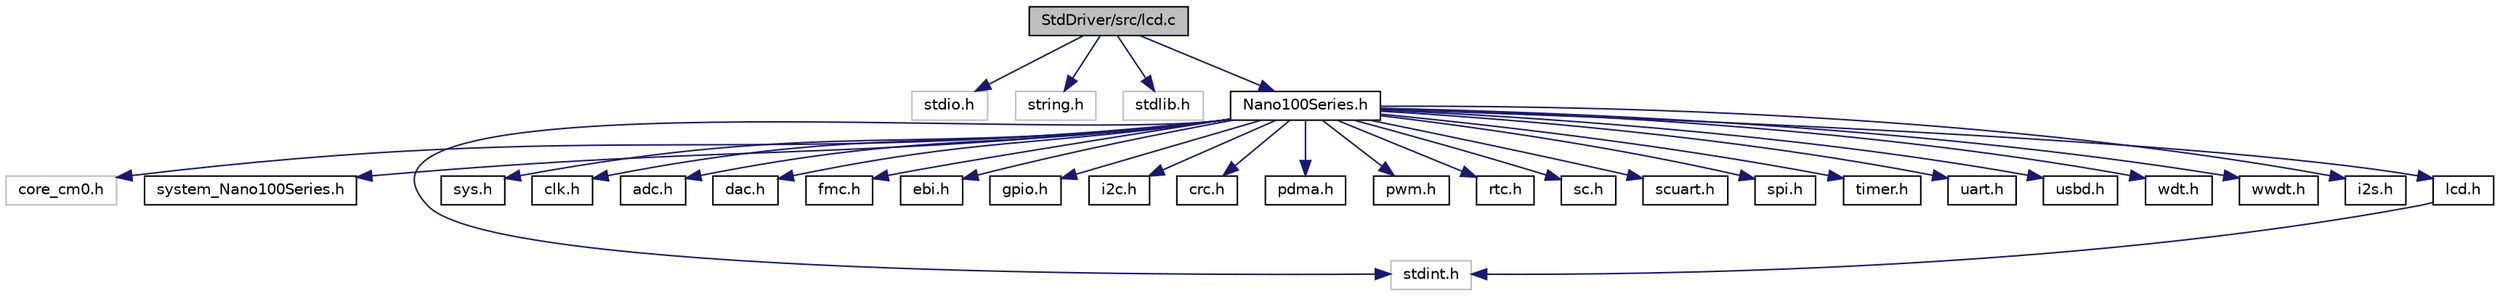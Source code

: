 digraph "StdDriver/src/lcd.c"
{
 // LATEX_PDF_SIZE
  edge [fontname="Helvetica",fontsize="10",labelfontname="Helvetica",labelfontsize="10"];
  node [fontname="Helvetica",fontsize="10",shape=record];
  Node1 [label="StdDriver/src/lcd.c",height=0.2,width=0.4,color="black", fillcolor="grey75", style="filled", fontcolor="black",tooltip="Nano100 series LCD driver header file The LCD driver can directly drives a LCD glass by creating the ..."];
  Node1 -> Node2 [color="midnightblue",fontsize="10",style="solid",fontname="Helvetica"];
  Node2 [label="stdio.h",height=0.2,width=0.4,color="grey75", fillcolor="white", style="filled",tooltip=" "];
  Node1 -> Node3 [color="midnightblue",fontsize="10",style="solid",fontname="Helvetica"];
  Node3 [label="string.h",height=0.2,width=0.4,color="grey75", fillcolor="white", style="filled",tooltip=" "];
  Node1 -> Node4 [color="midnightblue",fontsize="10",style="solid",fontname="Helvetica"];
  Node4 [label="stdlib.h",height=0.2,width=0.4,color="grey75", fillcolor="white", style="filled",tooltip=" "];
  Node1 -> Node5 [color="midnightblue",fontsize="10",style="solid",fontname="Helvetica"];
  Node5 [label="Nano100Series.h",height=0.2,width=0.4,color="black", fillcolor="white", style="filled",URL="$d5/da0/_nano100_series_8h.html",tooltip="Nano100 series peripheral access layer header file. This file contains all the peripheral register's ..."];
  Node5 -> Node6 [color="midnightblue",fontsize="10",style="solid",fontname="Helvetica"];
  Node6 [label="core_cm0.h",height=0.2,width=0.4,color="grey75", fillcolor="white", style="filled",tooltip=" "];
  Node5 -> Node7 [color="midnightblue",fontsize="10",style="solid",fontname="Helvetica"];
  Node7 [label="system_Nano100Series.h",height=0.2,width=0.4,color="black", fillcolor="white", style="filled",URL="$d9/d57/system___nano100_series_8h.html",tooltip="Nano100 series system clock definition file."];
  Node5 -> Node8 [color="midnightblue",fontsize="10",style="solid",fontname="Helvetica"];
  Node8 [label="stdint.h",height=0.2,width=0.4,color="grey75", fillcolor="white", style="filled",tooltip=" "];
  Node5 -> Node9 [color="midnightblue",fontsize="10",style="solid",fontname="Helvetica"];
  Node9 [label="sys.h",height=0.2,width=0.4,color="black", fillcolor="white", style="filled",URL="$d9/d87/sys_8h.html",tooltip="Nano100 Series system control header file."];
  Node5 -> Node10 [color="midnightblue",fontsize="10",style="solid",fontname="Helvetica"];
  Node10 [label="clk.h",height=0.2,width=0.4,color="black", fillcolor="white", style="filled",URL="$d3/d89/clk_8h.html",tooltip="Nano100 series CLK driver header file."];
  Node5 -> Node11 [color="midnightblue",fontsize="10",style="solid",fontname="Helvetica"];
  Node11 [label="adc.h",height=0.2,width=0.4,color="black", fillcolor="white", style="filled",URL="$d7/d19/adc_8h.html",tooltip="NANO100 series ADC driver header file."];
  Node5 -> Node12 [color="midnightblue",fontsize="10",style="solid",fontname="Helvetica"];
  Node12 [label="dac.h",height=0.2,width=0.4,color="black", fillcolor="white", style="filled",URL="$d7/dd9/dac_8h.html",tooltip="NANO100 series DAC driver header file."];
  Node5 -> Node13 [color="midnightblue",fontsize="10",style="solid",fontname="Helvetica"];
  Node13 [label="fmc.h",height=0.2,width=0.4,color="black", fillcolor="white", style="filled",URL="$dc/d00/fmc_8h.html",tooltip="Nano100B Series Flash Memory Controller Driver Header File."];
  Node5 -> Node14 [color="midnightblue",fontsize="10",style="solid",fontname="Helvetica"];
  Node14 [label="ebi.h",height=0.2,width=0.4,color="black", fillcolor="white", style="filled",URL="$da/d96/ebi_8h.html",tooltip="Nano100 Series Flash Memory Controller Driver Header File."];
  Node5 -> Node15 [color="midnightblue",fontsize="10",style="solid",fontname="Helvetica"];
  Node15 [label="gpio.h",height=0.2,width=0.4,color="black", fillcolor="white", style="filled",URL="$d6/d7c/gpio_8h.html",tooltip="Nano100 series GPIO driver header file."];
  Node5 -> Node16 [color="midnightblue",fontsize="10",style="solid",fontname="Helvetica"];
  Node16 [label="i2c.h",height=0.2,width=0.4,color="black", fillcolor="white", style="filled",URL="$d5/daf/i2c_8h.html",tooltip="Nano100 series I2C driver header file."];
  Node5 -> Node17 [color="midnightblue",fontsize="10",style="solid",fontname="Helvetica"];
  Node17 [label="crc.h",height=0.2,width=0.4,color="black", fillcolor="white", style="filled",URL="$dc/de6/crc_8h.html",tooltip="Nano100 series CRC driver header file."];
  Node5 -> Node18 [color="midnightblue",fontsize="10",style="solid",fontname="Helvetica"];
  Node18 [label="pdma.h",height=0.2,width=0.4,color="black", fillcolor="white", style="filled",URL="$d1/d47/pdma_8h.html",tooltip="Nano100 series PDMA driver header file."];
  Node5 -> Node19 [color="midnightblue",fontsize="10",style="solid",fontname="Helvetica"];
  Node19 [label="pwm.h",height=0.2,width=0.4,color="black", fillcolor="white", style="filled",URL="$d6/db9/pwm_8h.html",tooltip="NANO100 series PWM driver header file."];
  Node5 -> Node20 [color="midnightblue",fontsize="10",style="solid",fontname="Helvetica"];
  Node20 [label="rtc.h",height=0.2,width=0.4,color="black", fillcolor="white", style="filled",URL="$dc/d1b/rtc_8h.html",tooltip="Nano100 series RTC driver header file."];
  Node5 -> Node21 [color="midnightblue",fontsize="10",style="solid",fontname="Helvetica"];
  Node21 [label="sc.h",height=0.2,width=0.4,color="black", fillcolor="white", style="filled",URL="$d9/d50/sc_8h.html",tooltip="Nano100 series Smartcard (SC) driver header file."];
  Node5 -> Node22 [color="midnightblue",fontsize="10",style="solid",fontname="Helvetica"];
  Node22 [label="scuart.h",height=0.2,width=0.4,color="black", fillcolor="white", style="filled",URL="$dc/d0b/scuart_8h.html",tooltip=" "];
  Node5 -> Node23 [color="midnightblue",fontsize="10",style="solid",fontname="Helvetica"];
  Node23 [label="spi.h",height=0.2,width=0.4,color="black", fillcolor="white", style="filled",URL="$da/d87/spi_8h.html",tooltip="NANO100 series SPI driver header file."];
  Node5 -> Node24 [color="midnightblue",fontsize="10",style="solid",fontname="Helvetica"];
  Node24 [label="timer.h",height=0.2,width=0.4,color="black", fillcolor="white", style="filled",URL="$d5/dd0/timer_8h.html",tooltip="Nano100 series TIMER driver header file."];
  Node5 -> Node25 [color="midnightblue",fontsize="10",style="solid",fontname="Helvetica"];
  Node25 [label="uart.h",height=0.2,width=0.4,color="black", fillcolor="white", style="filled",URL="$d2/d86/uart_8h.html",tooltip="Nano100 Series uart control header file."];
  Node5 -> Node26 [color="midnightblue",fontsize="10",style="solid",fontname="Helvetica"];
  Node26 [label="usbd.h",height=0.2,width=0.4,color="black", fillcolor="white", style="filled",URL="$da/ddf/usbd_8h.html",tooltip="NANO100 series USB driver header file."];
  Node5 -> Node27 [color="midnightblue",fontsize="10",style="solid",fontname="Helvetica"];
  Node27 [label="wdt.h",height=0.2,width=0.4,color="black", fillcolor="white", style="filled",URL="$d0/de2/wdt_8h.html",tooltip="Nano100 series WDT driver header file."];
  Node5 -> Node28 [color="midnightblue",fontsize="10",style="solid",fontname="Helvetica"];
  Node28 [label="wwdt.h",height=0.2,width=0.4,color="black", fillcolor="white", style="filled",URL="$dd/d09/wwdt_8h.html",tooltip="Nano100 series WWDT driver header file."];
  Node5 -> Node29 [color="midnightblue",fontsize="10",style="solid",fontname="Helvetica"];
  Node29 [label="i2s.h",height=0.2,width=0.4,color="black", fillcolor="white", style="filled",URL="$d1/da9/i2s_8h.html",tooltip="Nano100 series I2S driver header file."];
  Node5 -> Node30 [color="midnightblue",fontsize="10",style="solid",fontname="Helvetica"];
  Node30 [label="lcd.h",height=0.2,width=0.4,color="black", fillcolor="white", style="filled",URL="$d2/ded/lcd_8h.html",tooltip="Nano100 series I2C driver header file."];
  Node30 -> Node8 [color="midnightblue",fontsize="10",style="solid",fontname="Helvetica"];
}
